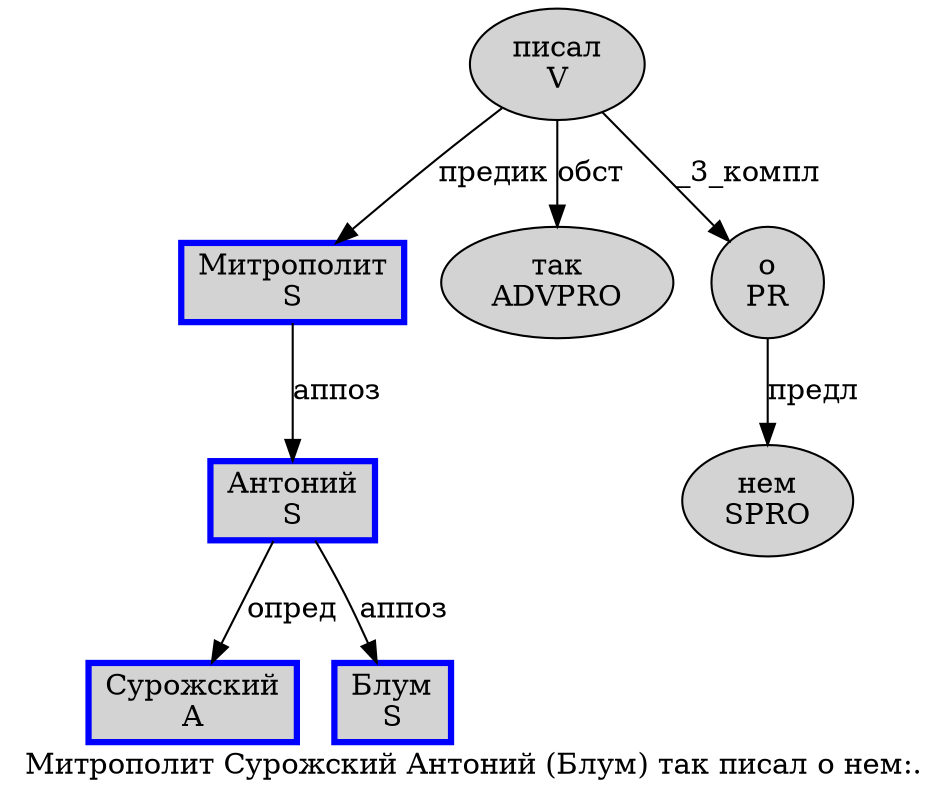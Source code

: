 digraph SENTENCE_1652 {
	graph [label="Митрополит Сурожский Антоний (Блум) так писал о нем:."]
	node [style=filled]
		0 [label="Митрополит
S" color=blue fillcolor=lightgray penwidth=3 shape=box]
		1 [label="Сурожский
A" color=blue fillcolor=lightgray penwidth=3 shape=box]
		2 [label="Антоний
S" color=blue fillcolor=lightgray penwidth=3 shape=box]
		4 [label="Блум
S" color=blue fillcolor=lightgray penwidth=3 shape=box]
		6 [label="так
ADVPRO" color="" fillcolor=lightgray penwidth=1 shape=ellipse]
		7 [label="писал
V" color="" fillcolor=lightgray penwidth=1 shape=ellipse]
		8 [label="о
PR" color="" fillcolor=lightgray penwidth=1 shape=ellipse]
		9 [label="нем
SPRO" color="" fillcolor=lightgray penwidth=1 shape=ellipse]
			8 -> 9 [label="предл"]
			7 -> 0 [label="предик"]
			7 -> 6 [label="обст"]
			7 -> 8 [label="_3_компл"]
			0 -> 2 [label="аппоз"]
			2 -> 1 [label="опред"]
			2 -> 4 [label="аппоз"]
}
